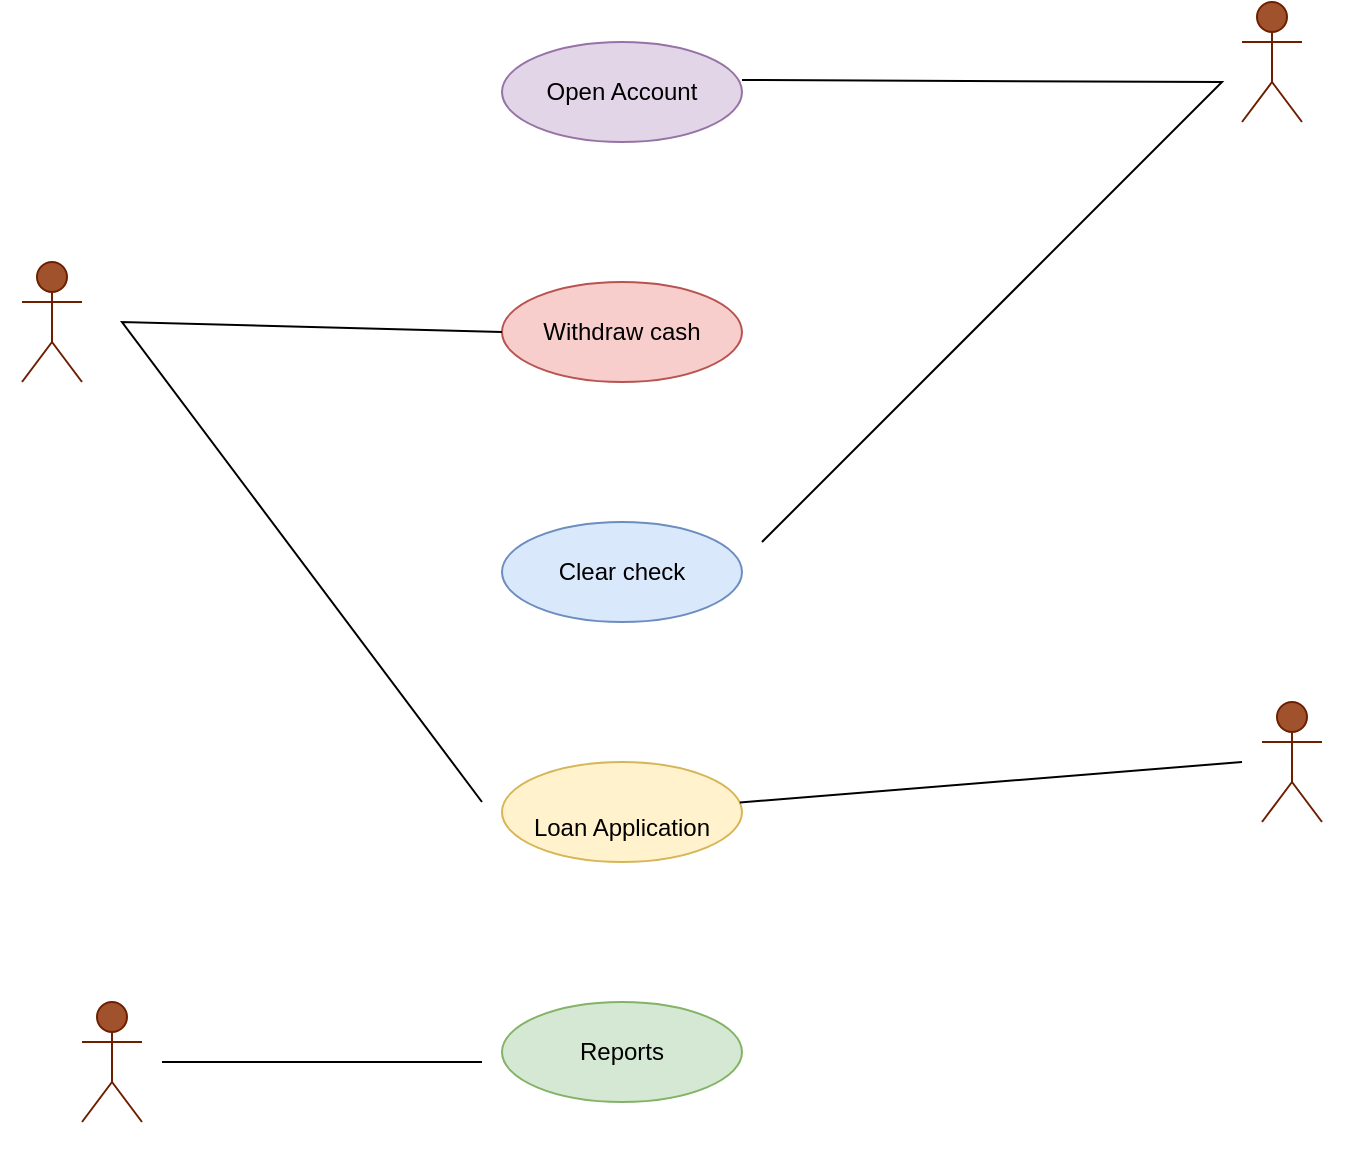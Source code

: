 <mxfile version="17.4.6" type="github">
  <diagram id="Ben3tVnAZtpFOlR5jvsB" name="Page-1">
    <mxGraphModel dx="1102" dy="614" grid="1" gridSize="10" guides="1" tooltips="1" connect="1" arrows="1" fold="1" page="1" pageScale="1" pageWidth="1400" pageHeight="850" math="0" shadow="0">
      <root>
        <mxCell id="0" />
        <mxCell id="1" parent="0" />
        <mxCell id="cCs7yewhTtMtTxvcG37u-1" value="Open Account" style="ellipse;whiteSpace=wrap;html=1;fillColor=#e1d5e7;strokeColor=#9673a6;" parent="1" vertex="1">
          <mxGeometry x="360" y="80" width="120" height="50" as="geometry" />
        </mxCell>
        <mxCell id="cCs7yewhTtMtTxvcG37u-2" value="Withdraw cash" style="ellipse;whiteSpace=wrap;html=1;fillColor=#f8cecc;strokeColor=#b85450;" parent="1" vertex="1">
          <mxGeometry x="360" y="200" width="120" height="50" as="geometry" />
        </mxCell>
        <mxCell id="cCs7yewhTtMtTxvcG37u-3" value="Clear check" style="ellipse;whiteSpace=wrap;html=1;fillColor=#dae8fc;strokeColor=#6c8ebf;" parent="1" vertex="1">
          <mxGeometry x="360" y="320" width="120" height="50" as="geometry" />
        </mxCell>
        <mxCell id="cCs7yewhTtMtTxvcG37u-4" value="&lt;br&gt;Loan Application" style="ellipse;whiteSpace=wrap;html=1;fillColor=#fff2cc;strokeColor=#d6b656;" parent="1" vertex="1">
          <mxGeometry x="360" y="440" width="120" height="50" as="geometry" />
        </mxCell>
        <mxCell id="cCs7yewhTtMtTxvcG37u-5" value="Reports" style="ellipse;whiteSpace=wrap;html=1;fillColor=#d5e8d4;strokeColor=#82b366;" parent="1" vertex="1">
          <mxGeometry x="360" y="560" width="120" height="50" as="geometry" />
        </mxCell>
        <mxCell id="cCs7yewhTtMtTxvcG37u-9" value="" style="endArrow=none;html=1;rounded=0;entryX=1;entryY=0.38;entryDx=0;entryDy=0;entryPerimeter=0;" parent="1" target="cCs7yewhTtMtTxvcG37u-1" edge="1">
          <mxGeometry width="50" height="50" relative="1" as="geometry">
            <mxPoint x="490" y="330" as="sourcePoint" />
            <mxPoint x="580" y="160" as="targetPoint" />
            <Array as="points">
              <mxPoint x="720" y="100" />
            </Array>
          </mxGeometry>
        </mxCell>
        <mxCell id="cCs7yewhTtMtTxvcG37u-11" value="" style="endArrow=none;html=1;rounded=0;entryX=0;entryY=0.5;entryDx=0;entryDy=0;" parent="1" target="cCs7yewhTtMtTxvcG37u-2" edge="1">
          <mxGeometry width="50" height="50" relative="1" as="geometry">
            <mxPoint x="350" y="460" as="sourcePoint" />
            <mxPoint x="190" y="200" as="targetPoint" />
            <Array as="points">
              <mxPoint x="170" y="220" />
            </Array>
          </mxGeometry>
        </mxCell>
        <mxCell id="cCs7yewhTtMtTxvcG37u-12" value="Customer" style="shape=umlActor;verticalLabelPosition=bottom;verticalAlign=top;html=1;outlineConnect=0;fillColor=#a0522d;fontColor=#ffffff;strokeColor=#6D1F00;" parent="1" vertex="1">
          <mxGeometry x="120" y="190" width="30" height="60" as="geometry" />
        </mxCell>
        <mxCell id="cCs7yewhTtMtTxvcG37u-13" value="Customer" style="shape=umlActor;verticalLabelPosition=bottom;verticalAlign=top;html=1;outlineConnect=0;fillColor=#a0522d;fontColor=#ffffff;strokeColor=#6D1F00;" parent="1" vertex="1">
          <mxGeometry x="730" y="60" width="30" height="60" as="geometry" />
        </mxCell>
        <mxCell id="cCs7yewhTtMtTxvcG37u-14" value="loan Officer" style="shape=umlActor;verticalLabelPosition=bottom;verticalAlign=top;html=1;outlineConnect=0;fillColor=#a0522d;fontColor=#ffffff;strokeColor=#6D1F00;" parent="1" vertex="1">
          <mxGeometry x="740" y="410" width="30" height="60" as="geometry" />
        </mxCell>
        <mxCell id="cCs7yewhTtMtTxvcG37u-16" value="Manager" style="shape=umlActor;verticalLabelPosition=bottom;verticalAlign=top;html=1;outlineConnect=0;fillColor=#a0522d;fontColor=#ffffff;strokeColor=#6D1F00;" parent="1" vertex="1">
          <mxGeometry x="150" y="560" width="30" height="60" as="geometry" />
        </mxCell>
        <mxCell id="cCs7yewhTtMtTxvcG37u-17" value="" style="endArrow=none;html=1;rounded=0;" parent="1" edge="1">
          <mxGeometry width="50" height="50" relative="1" as="geometry">
            <mxPoint x="190" y="590" as="sourcePoint" />
            <mxPoint x="350" y="590" as="targetPoint" />
          </mxGeometry>
        </mxCell>
        <mxCell id="cCs7yewhTtMtTxvcG37u-18" value="" style="endArrow=none;html=1;rounded=0;" parent="1" target="cCs7yewhTtMtTxvcG37u-4" edge="1">
          <mxGeometry width="50" height="50" relative="1" as="geometry">
            <mxPoint x="730" y="440" as="sourcePoint" />
            <mxPoint x="450" y="590" as="targetPoint" />
            <Array as="points">
              <mxPoint x="730" y="440" />
            </Array>
          </mxGeometry>
        </mxCell>
      </root>
    </mxGraphModel>
  </diagram>
</mxfile>
